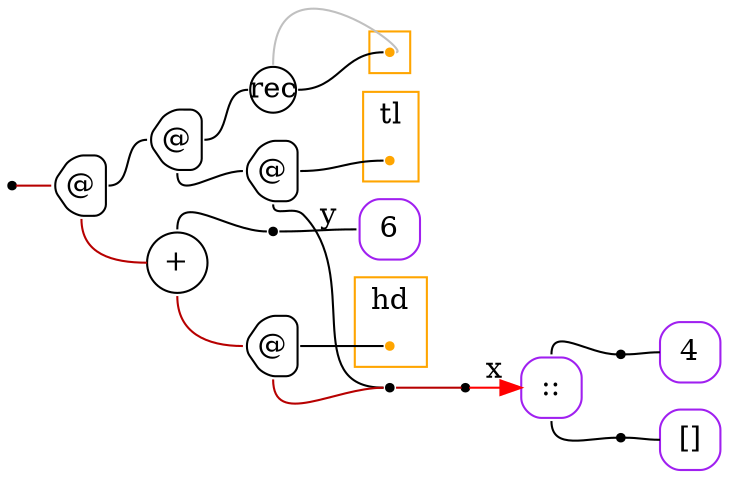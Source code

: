 digraph G {
  rankdir=LR;
  edge[arrowhead=none,arrowtail=none];
  node[fixedsize=true,shape=circle]
  size="9.201041666666667,5.219270833333334";
  labeldistance=0;
  nodesep=.175;
  ranksep=.175;

 nd1[shape=point];
   nd34[label="4",tooltip="nd34-ConstGraph",style=rounded,orientation=90,shape=square,width=.4,height=.4,color="purple"];
   nd39[label="[]",tooltip="nd39-ConstEmptyGraph",style=rounded,orientation=90,shape=square,width=.4,height=.4,color="purple"];
   nd182[label="::",tooltip="nd182-ConstListGraph",style=rounded,orientation=90,shape=square,width=.4,height=.4,color="purple"];
   nd386[label="6",tooltip="nd386-ConstGraph",style=rounded,orientation=90,shape=square,width=.4,height=.4,color="purple"];
 nd391[label="rec",tooltip="nd391-RecurGraph",style=rounded,width=.3,height=.3,color="#000000"];
   subgraph cluster_nd395 {
     graph[style=fill,color="orange"];
     ndcluster_nd395[tooltip="nd395",orientation=90,shape=point,color="orange"];
   };
 nd332[label="@",tooltip="nd332-AppGraph",style=rounded,orientation=90,shape=house,width=.4,height=.4,color="#000000"];
 nd333[label="@",tooltip="nd333-AppGraph",style=rounded,orientation=90,shape=house,width=.4,height=.4,color="#000000"];
 nd335[label="@",tooltip="nd335-AppGraph",style=rounded,orientation=90,shape=house,width=.4,height=.4,color="#000000"];
 subgraph cluster_nd338 {
   graph[style=fill,color="orange",label="tl"];
   ndcluster_nd338[tooltip="nd338",orientation=90,shape=point,color="orange"];
 };
 nd343[label="+",tooltip="nd343-BinOpGraph",style=rounded,width=.4,height=.4,color="#000000"];
 nd344[label="@",tooltip="nd344-AppGraph",style=rounded,orientation=90,shape=house,width=.4,height=.4,color="#000000"];
 subgraph cluster_nd347 {
   graph[style=fill,color="orange",label="hd"];
   ndcluster_nd347[tooltip="nd347",orientation=90,shape=point,color="orange"];
 };
 nd351[label=" ",tooltip="nd351-ContractGraph",style=rounded,orientation=90,shape=point];
 nd352[label=" ",tooltip="nd352-ContractGraph",style=rounded,orientation=90,shape=point];
 nd353[label=" ",tooltip="nd353-ContractGraph",style=rounded,orientation=90,shape=point];
 nd440[label=" ",tooltip="nd440-ContractGraph",style=rounded,orientation=90,shape=point];
 nd441[label=" ",tooltip="nd441-ContractGraph",style=rounded,orientation=90,shape=point];

  nd182->nd440[tailport=n,headport=w];
  nd182->nd441[tailport=s,headport=w];
  nd440->nd34[tailport=e,headport=w];
  nd441->nd39[tailport=e,headport=w];
  nd335->ndcluster_nd338[tailport=e,headport=w];
  nd333->nd391[tailport=e,headport=w,color=black,arrowhead=none,arrowtail=none];
  nd333->nd335[tailport=s,headport=w];
  nd344->ndcluster_nd347[tailport=e,headport=w];
  nd343->nd344[tailport=s,headport=w,color="#b70000",arrowhead=none,arrowtail=none];
  nd332->nd333[tailport=e,headport=w];
  nd332->nd343[tailport=s,headport=w,color="#b70000",arrowhead=none,arrowtail=none];
  nd344->nd351[tailport=s,headport=w,color="#b70000",arrowhead=none,arrowtail=none];
  nd335->nd351[tailport=s,headport=w];
  nd1->nd332[label="",tailport=e,headport=w,color="#b70000",arrowhead=none,arrowtail=none];
  nd343->nd352[tailport=n,headport=w];
  nd351->nd353[tailport=e,headport=w,color="#b70000",arrowhead=none,arrowtail=none];
  nd352->nd386[label="y",tailport=e,headport=w];
  nd353->nd182[label="x",tailport=e,headport=w,color=red,arrowhead=normal];
  nd391->ndcluster_nd395[dir=back,headport=e,tailport=n,color=grey,arrowhead=none,arrowtail=none];
  nd391->ndcluster_nd395[tailport=e,headport=w];
}